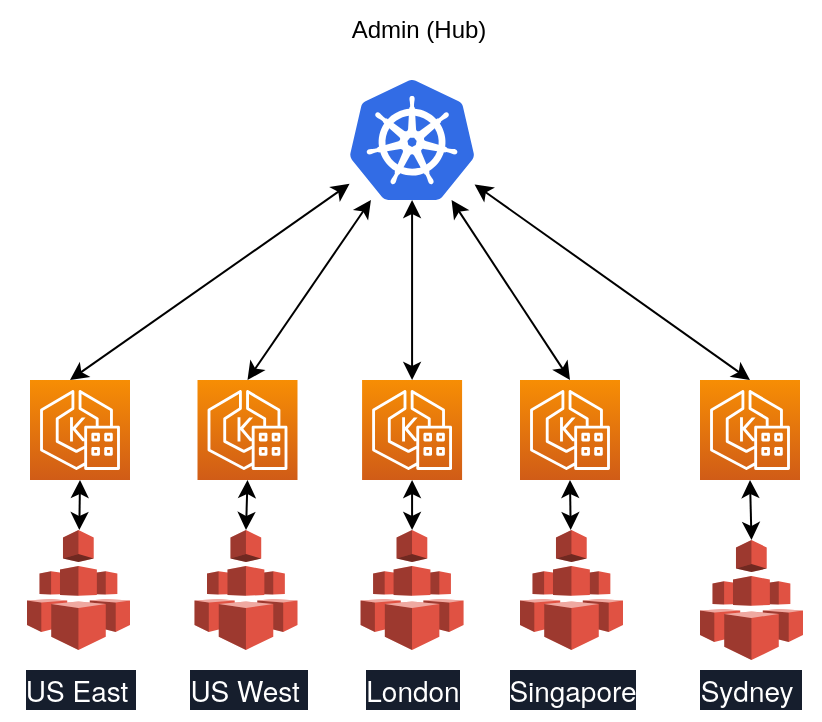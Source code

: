 <mxfile>
    <diagram id="-RQJnHNUL1bMwbcudZb_" name="Page-1">
        <mxGraphModel dx="1005" dy="809" grid="1" gridSize="10" guides="1" tooltips="1" connect="1" arrows="1" fold="1" page="1" pageScale="1" pageWidth="827" pageHeight="1169" math="0" shadow="0">
            <root>
                <mxCell id="0"/>
                <mxCell id="1" parent="0"/>
                <mxCell id="13" style="edgeStyle=none;html=1;entryX=0.5;entryY=0;entryDx=0;entryDy=0;entryPerimeter=0;startArrow=classic;startFill=1;" parent="1" source="4" edge="1">
                    <mxGeometry relative="1" as="geometry">
                        <mxPoint x="205" y="480" as="targetPoint"/>
                    </mxGeometry>
                </mxCell>
                <mxCell id="14" style="edgeStyle=none;html=1;entryX=0.5;entryY=0;entryDx=0;entryDy=0;startArrow=classic;startFill=1;" parent="1" source="4" edge="1">
                    <mxGeometry relative="1" as="geometry">
                        <mxPoint x="293.75" y="480" as="targetPoint"/>
                    </mxGeometry>
                </mxCell>
                <mxCell id="15" style="edgeStyle=none;html=1;startArrow=classic;startFill=1;" parent="1" source="4" edge="1">
                    <mxGeometry relative="1" as="geometry">
                        <mxPoint x="376.04" y="480" as="targetPoint"/>
                    </mxGeometry>
                </mxCell>
                <mxCell id="16" style="edgeStyle=none;html=1;entryX=0.5;entryY=0;entryDx=0;entryDy=0;startArrow=classic;startFill=1;" parent="1" source="4" edge="1">
                    <mxGeometry relative="1" as="geometry">
                        <mxPoint x="455" y="480" as="targetPoint"/>
                    </mxGeometry>
                </mxCell>
                <mxCell id="20" style="edgeStyle=none;html=1;entryX=0.5;entryY=0;entryDx=0;entryDy=0;startArrow=classic;startFill=1;" parent="1" source="4" edge="1">
                    <mxGeometry relative="1" as="geometry">
                        <mxPoint x="545" y="480" as="targetPoint"/>
                    </mxGeometry>
                </mxCell>
                <mxCell id="4" value="" style="sketch=0;aspect=fixed;html=1;points=[];align=center;image;fontSize=12;image=img/lib/mscae/Kubernetes.svg;" parent="1" vertex="1">
                    <mxGeometry x="344.79" y="330" width="62.5" height="60" as="geometry"/>
                </mxCell>
                <mxCell id="6" value="&lt;span style=&quot;box-sizing: border-box; font-family: AmazonEmberBold, &amp;quot;Helvetica Neue Bold&amp;quot;, &amp;quot;Helvetica Neue&amp;quot;, Helvetica, Arial, sans-serif; color: rgb(255, 255, 255); font-size: 14px; text-align: left; background-color: rgb(22, 30, 45);&quot;&gt;US East&amp;nbsp;&lt;/span&gt;" style="text;html=1;align=center;verticalAlign=middle;resizable=0;points=[];autosize=1;strokeColor=none;fillColor=none;" parent="1" vertex="1">
                    <mxGeometry x="170" y="620" width="80" height="30" as="geometry"/>
                </mxCell>
                <mxCell id="7" value="&lt;span style=&quot;color: rgb(255, 255, 255); font-family: AmazonEmberBold, &amp;quot;Helvetica Neue Bold&amp;quot;, &amp;quot;Helvetica Neue&amp;quot;, Helvetica, Arial, sans-serif; font-size: 14px; text-align: left; background-color: rgb(22, 30, 45);&quot;&gt;US West&amp;nbsp;&lt;/span&gt;" style="text;html=1;align=center;verticalAlign=middle;resizable=0;points=[];autosize=1;strokeColor=none;fillColor=none;" parent="1" vertex="1">
                    <mxGeometry x="253.75" y="620" width="80" height="30" as="geometry"/>
                </mxCell>
                <mxCell id="9" value="&lt;div style=&quot;text-align: left;&quot;&gt;&lt;font face=&quot;AmazonEmberBold, Helvetica Neue Bold, Helvetica Neue, Helvetica, Arial, sans-serif&quot; color=&quot;#ffffff&quot;&gt;&lt;span style=&quot;font-size: 14px; background-color: rgb(22, 30, 45);&quot;&gt;London&lt;/span&gt;&lt;/font&gt;&lt;/div&gt;" style="text;html=1;align=center;verticalAlign=middle;resizable=0;points=[];autosize=1;strokeColor=none;fillColor=none;" parent="1" vertex="1">
                    <mxGeometry x="341.04" y="620" width="70" height="30" as="geometry"/>
                </mxCell>
                <mxCell id="11" value="&lt;span style=&quot;color: rgb(255, 255, 255); font-family: AmazonEmberBold, &amp;quot;Helvetica Neue Bold&amp;quot;, &amp;quot;Helvetica Neue&amp;quot;, Helvetica, Arial, sans-serif; font-size: 14px; text-align: left; background-color: rgb(22, 30, 45);&quot;&gt;Singapore&lt;/span&gt;" style="text;html=1;align=center;verticalAlign=middle;resizable=0;points=[];autosize=1;strokeColor=none;fillColor=none;" parent="1" vertex="1">
                    <mxGeometry x="410.75" y="620" width="90" height="30" as="geometry"/>
                </mxCell>
                <mxCell id="12" value="Admin (Hub)" style="text;html=1;align=center;verticalAlign=middle;resizable=0;points=[];autosize=1;strokeColor=none;fillColor=none;" parent="1" vertex="1">
                    <mxGeometry x="333.75" y="290" width="90" height="30" as="geometry"/>
                </mxCell>
                <mxCell id="19" value="&lt;span style=&quot;color: rgb(255, 255, 255); font-family: AmazonEmberBold, &amp;quot;Helvetica Neue Bold&amp;quot;, &amp;quot;Helvetica Neue&amp;quot;, Helvetica, Arial, sans-serif; font-size: 14px; text-align: left; background-color: rgb(22, 30, 45);&quot;&gt;Sydney&amp;nbsp;&lt;/span&gt;" style="text;html=1;align=center;verticalAlign=middle;resizable=0;points=[];autosize=1;strokeColor=none;fillColor=none;" parent="1" vertex="1">
                    <mxGeometry x="510" y="620" width="70" height="30" as="geometry"/>
                </mxCell>
                <mxCell id="40" style="edgeStyle=none;html=1;exitX=0.5;exitY=1;exitDx=0;exitDy=0;exitPerimeter=0;startArrow=classic;startFill=1;" edge="1" parent="1" source="24" target="34">
                    <mxGeometry relative="1" as="geometry"/>
                </mxCell>
                <mxCell id="24" value="" style="sketch=0;points=[[0,0,0],[0.25,0,0],[0.5,0,0],[0.75,0,0],[1,0,0],[0,1,0],[0.25,1,0],[0.5,1,0],[0.75,1,0],[1,1,0],[0,0.25,0],[0,0.5,0],[0,0.75,0],[1,0.25,0],[1,0.5,0],[1,0.75,0]];outlineConnect=0;fontColor=#232F3E;gradientColor=#F78E04;gradientDirection=north;fillColor=#D05C17;strokeColor=#ffffff;dashed=0;verticalLabelPosition=bottom;verticalAlign=top;align=center;html=1;fontSize=12;fontStyle=0;aspect=fixed;shape=mxgraph.aws4.resourceIcon;resIcon=mxgraph.aws4.eks_anywhere;" parent="1" vertex="1">
                    <mxGeometry x="185" y="480" width="50" height="50" as="geometry"/>
                </mxCell>
                <mxCell id="41" style="edgeStyle=none;html=1;exitX=0.5;exitY=1;exitDx=0;exitDy=0;exitPerimeter=0;entryX=0.5;entryY=0;entryDx=0;entryDy=0;entryPerimeter=0;startArrow=classic;startFill=1;" edge="1" parent="1" source="25" target="36">
                    <mxGeometry relative="1" as="geometry"/>
                </mxCell>
                <mxCell id="25" value="" style="sketch=0;points=[[0,0,0],[0.25,0,0],[0.5,0,0],[0.75,0,0],[1,0,0],[0,1,0],[0.25,1,0],[0.5,1,0],[0.75,1,0],[1,1,0],[0,0.25,0],[0,0.5,0],[0,0.75,0],[1,0.25,0],[1,0.5,0],[1,0.75,0]];outlineConnect=0;fontColor=#232F3E;gradientColor=#F78E04;gradientDirection=north;fillColor=#D05C17;strokeColor=#ffffff;dashed=0;verticalLabelPosition=bottom;verticalAlign=top;align=center;html=1;fontSize=12;fontStyle=0;aspect=fixed;shape=mxgraph.aws4.resourceIcon;resIcon=mxgraph.aws4.eks_anywhere;" parent="1" vertex="1">
                    <mxGeometry x="268.75" y="480" width="50" height="50" as="geometry"/>
                </mxCell>
                <mxCell id="42" style="edgeStyle=none;html=1;exitX=0.5;exitY=1;exitDx=0;exitDy=0;exitPerimeter=0;entryX=0.5;entryY=0;entryDx=0;entryDy=0;entryPerimeter=0;startArrow=classic;startFill=1;" edge="1" parent="1" source="26" target="37">
                    <mxGeometry relative="1" as="geometry"/>
                </mxCell>
                <mxCell id="26" value="" style="sketch=0;points=[[0,0,0],[0.25,0,0],[0.5,0,0],[0.75,0,0],[1,0,0],[0,1,0],[0.25,1,0],[0.5,1,0],[0.75,1,0],[1,1,0],[0,0.25,0],[0,0.5,0],[0,0.75,0],[1,0.25,0],[1,0.5,0],[1,0.75,0]];outlineConnect=0;fontColor=#232F3E;gradientColor=#F78E04;gradientDirection=north;fillColor=#D05C17;strokeColor=#ffffff;dashed=0;verticalLabelPosition=bottom;verticalAlign=top;align=center;html=1;fontSize=12;fontStyle=0;aspect=fixed;shape=mxgraph.aws4.resourceIcon;resIcon=mxgraph.aws4.eks_anywhere;" parent="1" vertex="1">
                    <mxGeometry x="351.04" y="480" width="50" height="50" as="geometry"/>
                </mxCell>
                <mxCell id="43" style="edgeStyle=none;html=1;exitX=0.5;exitY=1;exitDx=0;exitDy=0;exitPerimeter=0;startArrow=classic;startFill=1;" edge="1" parent="1" source="27" target="38">
                    <mxGeometry relative="1" as="geometry"/>
                </mxCell>
                <mxCell id="27" value="" style="sketch=0;points=[[0,0,0],[0.25,0,0],[0.5,0,0],[0.75,0,0],[1,0,0],[0,1,0],[0.25,1,0],[0.5,1,0],[0.75,1,0],[1,1,0],[0,0.25,0],[0,0.5,0],[0,0.75,0],[1,0.25,0],[1,0.5,0],[1,0.75,0]];outlineConnect=0;fontColor=#232F3E;gradientColor=#F78E04;gradientDirection=north;fillColor=#D05C17;strokeColor=#ffffff;dashed=0;verticalLabelPosition=bottom;verticalAlign=top;align=center;html=1;fontSize=12;fontStyle=0;aspect=fixed;shape=mxgraph.aws4.resourceIcon;resIcon=mxgraph.aws4.eks_anywhere;" parent="1" vertex="1">
                    <mxGeometry x="430" y="480" width="50" height="50" as="geometry"/>
                </mxCell>
                <mxCell id="44" style="edgeStyle=none;html=1;exitX=0.5;exitY=1;exitDx=0;exitDy=0;exitPerimeter=0;entryX=0.5;entryY=0;entryDx=0;entryDy=0;entryPerimeter=0;startArrow=classic;startFill=1;" edge="1" parent="1" source="28" target="39">
                    <mxGeometry relative="1" as="geometry"/>
                </mxCell>
                <mxCell id="28" value="" style="sketch=0;points=[[0,0,0],[0.25,0,0],[0.5,0,0],[0.75,0,0],[1,0,0],[0,1,0],[0.25,1,0],[0.5,1,0],[0.75,1,0],[1,1,0],[0,0.25,0],[0,0.5,0],[0,0.75,0],[1,0.25,0],[1,0.5,0],[1,0.75,0]];outlineConnect=0;fontColor=#232F3E;gradientColor=#F78E04;gradientDirection=north;fillColor=#D05C17;strokeColor=#ffffff;dashed=0;verticalLabelPosition=bottom;verticalAlign=top;align=center;html=1;fontSize=12;fontStyle=0;aspect=fixed;shape=mxgraph.aws4.resourceIcon;resIcon=mxgraph.aws4.eks_anywhere;" parent="1" vertex="1">
                    <mxGeometry x="520" y="480" width="50" height="50" as="geometry"/>
                </mxCell>
                <mxCell id="34" value="" style="outlineConnect=0;dashed=0;verticalLabelPosition=bottom;verticalAlign=top;align=center;html=1;shape=mxgraph.aws3.efs;fillColor=#E05243;gradientColor=none;" vertex="1" parent="1">
                    <mxGeometry x="183.5" y="555" width="51.5" height="60" as="geometry"/>
                </mxCell>
                <mxCell id="36" value="" style="outlineConnect=0;dashed=0;verticalLabelPosition=bottom;verticalAlign=top;align=center;html=1;shape=mxgraph.aws3.efs;fillColor=#E05243;gradientColor=none;" vertex="1" parent="1">
                    <mxGeometry x="267.25" y="555" width="51.5" height="60" as="geometry"/>
                </mxCell>
                <mxCell id="37" value="" style="outlineConnect=0;dashed=0;verticalLabelPosition=bottom;verticalAlign=top;align=center;html=1;shape=mxgraph.aws3.efs;fillColor=#E05243;gradientColor=none;" vertex="1" parent="1">
                    <mxGeometry x="350.29" y="555" width="51.5" height="60" as="geometry"/>
                </mxCell>
                <mxCell id="38" value="" style="outlineConnect=0;dashed=0;verticalLabelPosition=bottom;verticalAlign=top;align=center;html=1;shape=mxgraph.aws3.efs;fillColor=#E05243;gradientColor=none;" vertex="1" parent="1">
                    <mxGeometry x="430" y="555" width="51.5" height="60" as="geometry"/>
                </mxCell>
                <mxCell id="39" value="" style="outlineConnect=0;dashed=0;verticalLabelPosition=bottom;verticalAlign=top;align=center;html=1;shape=mxgraph.aws3.efs;fillColor=#E05243;gradientColor=none;" vertex="1" parent="1">
                    <mxGeometry x="520" y="560" width="51.5" height="60" as="geometry"/>
                </mxCell>
            </root>
        </mxGraphModel>
    </diagram>
</mxfile>
